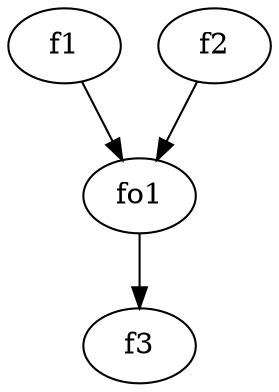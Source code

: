strict digraph  {
f1;
f2;
f3;
fo1;
f1 -> fo1  [weight=2];
f2 -> fo1  [weight=2];
fo1 -> f3  [weight=2];
}
